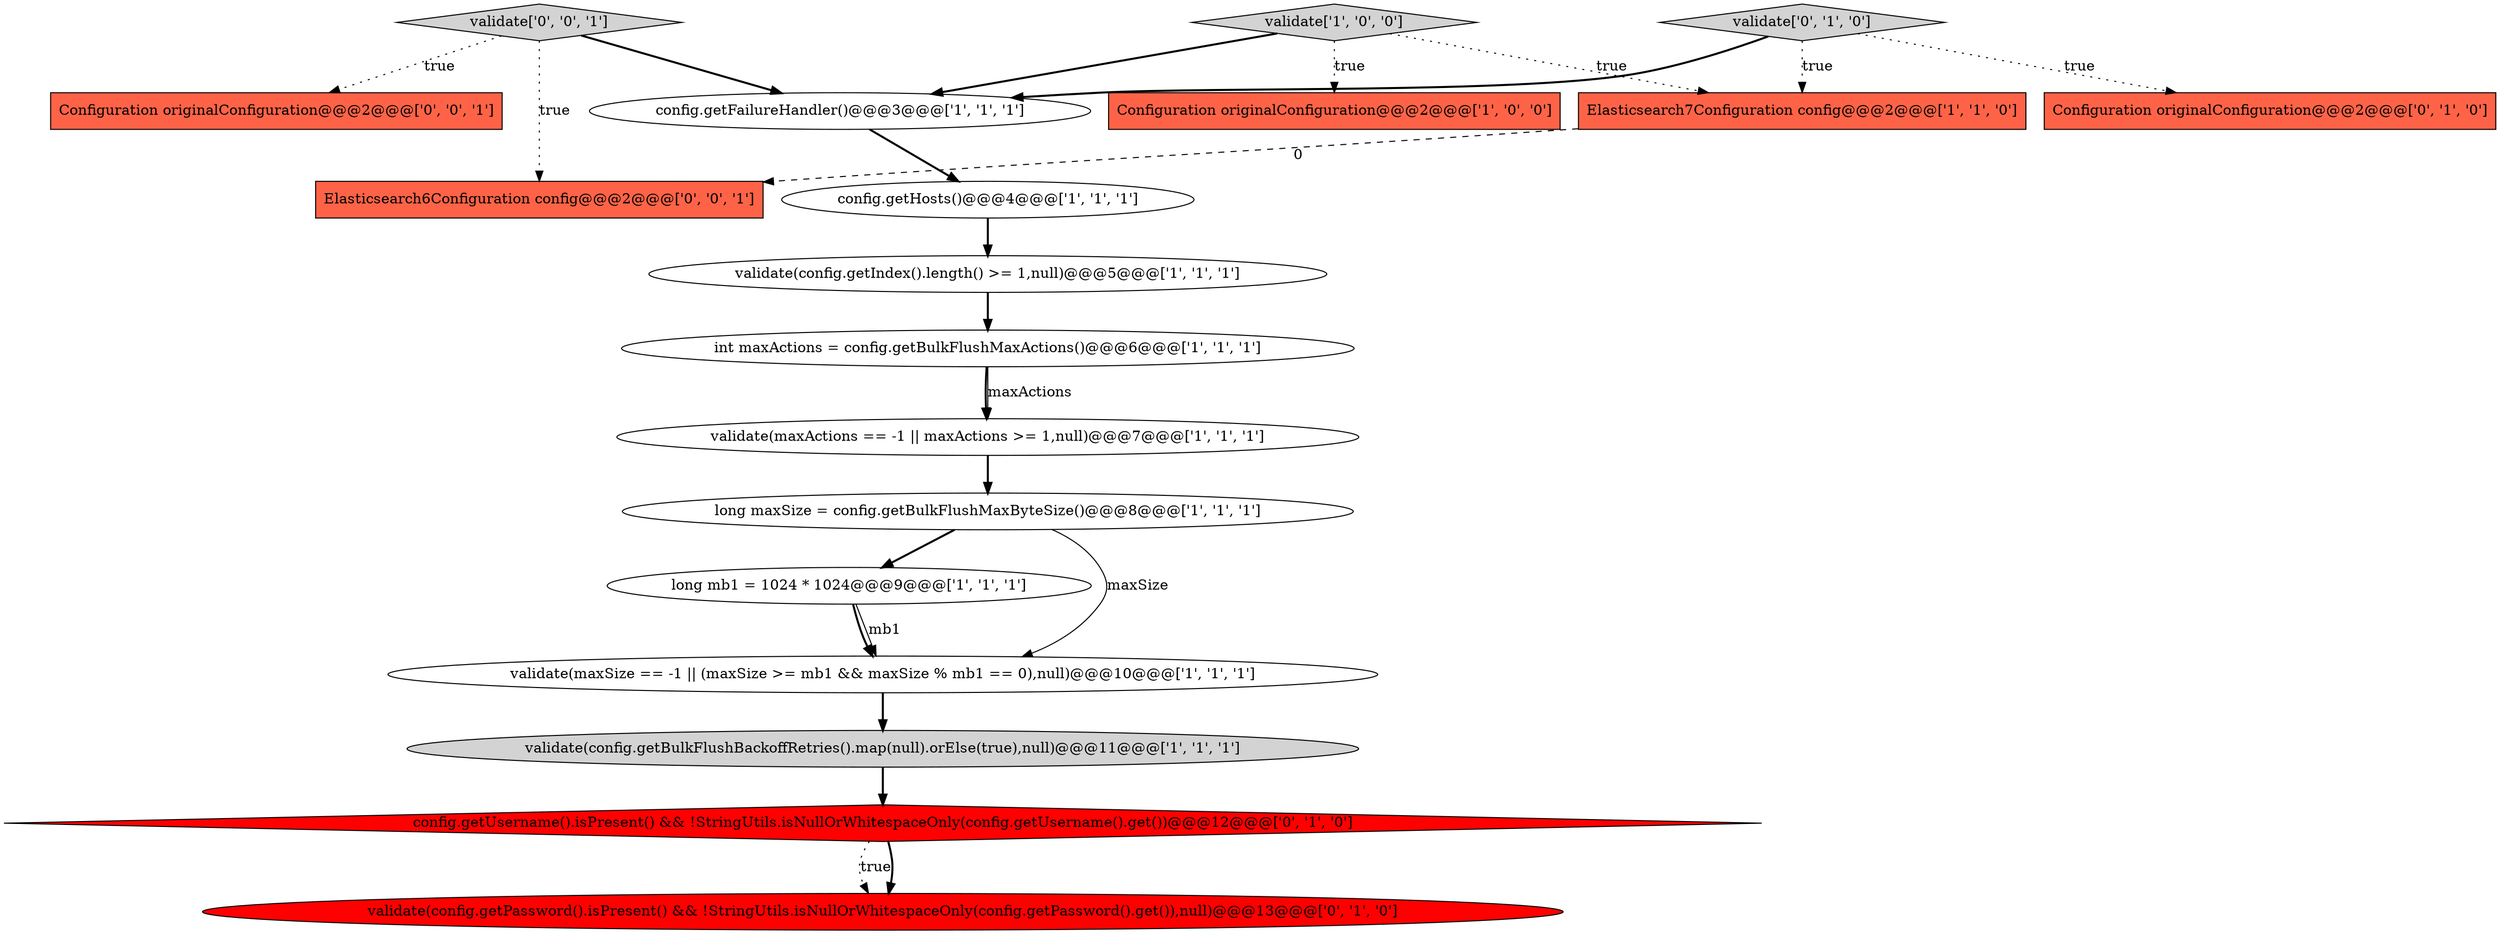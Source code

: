 digraph {
3 [style = filled, label = "validate(maxActions == -1 || maxActions >= 1,null)@@@7@@@['1', '1', '1']", fillcolor = white, shape = ellipse image = "AAA0AAABBB1BBB"];
15 [style = filled, label = "validate(config.getPassword().isPresent() && !StringUtils.isNullOrWhitespaceOnly(config.getPassword().get()),null)@@@13@@@['0', '1', '0']", fillcolor = red, shape = ellipse image = "AAA1AAABBB2BBB"];
16 [style = filled, label = "validate['0', '0', '1']", fillcolor = lightgray, shape = diamond image = "AAA0AAABBB3BBB"];
6 [style = filled, label = "int maxActions = config.getBulkFlushMaxActions()@@@6@@@['1', '1', '1']", fillcolor = white, shape = ellipse image = "AAA0AAABBB1BBB"];
8 [style = filled, label = "long mb1 = 1024 * 1024@@@9@@@['1', '1', '1']", fillcolor = white, shape = ellipse image = "AAA0AAABBB1BBB"];
17 [style = filled, label = "Configuration originalConfiguration@@@2@@@['0', '0', '1']", fillcolor = tomato, shape = box image = "AAA0AAABBB3BBB"];
4 [style = filled, label = "Configuration originalConfiguration@@@2@@@['1', '0', '0']", fillcolor = tomato, shape = box image = "AAA0AAABBB1BBB"];
2 [style = filled, label = "validate(config.getIndex().length() >= 1,null)@@@5@@@['1', '1', '1']", fillcolor = white, shape = ellipse image = "AAA0AAABBB1BBB"];
7 [style = filled, label = "long maxSize = config.getBulkFlushMaxByteSize()@@@8@@@['1', '1', '1']", fillcolor = white, shape = ellipse image = "AAA0AAABBB1BBB"];
9 [style = filled, label = "validate['1', '0', '0']", fillcolor = lightgray, shape = diamond image = "AAA0AAABBB1BBB"];
5 [style = filled, label = "config.getFailureHandler()@@@3@@@['1', '1', '1']", fillcolor = white, shape = ellipse image = "AAA0AAABBB1BBB"];
1 [style = filled, label = "validate(maxSize == -1 || (maxSize >= mb1 && maxSize % mb1 == 0),null)@@@10@@@['1', '1', '1']", fillcolor = white, shape = ellipse image = "AAA0AAABBB1BBB"];
12 [style = filled, label = "validate['0', '1', '0']", fillcolor = lightgray, shape = diamond image = "AAA0AAABBB2BBB"];
11 [style = filled, label = "validate(config.getBulkFlushBackoffRetries().map(null).orElse(true),null)@@@11@@@['1', '1', '1']", fillcolor = lightgray, shape = ellipse image = "AAA0AAABBB1BBB"];
18 [style = filled, label = "Elasticsearch6Configuration config@@@2@@@['0', '0', '1']", fillcolor = tomato, shape = box image = "AAA0AAABBB3BBB"];
14 [style = filled, label = "config.getUsername().isPresent() && !StringUtils.isNullOrWhitespaceOnly(config.getUsername().get())@@@12@@@['0', '1', '0']", fillcolor = red, shape = diamond image = "AAA1AAABBB2BBB"];
10 [style = filled, label = "Elasticsearch7Configuration config@@@2@@@['1', '1', '0']", fillcolor = tomato, shape = box image = "AAA0AAABBB1BBB"];
0 [style = filled, label = "config.getHosts()@@@4@@@['1', '1', '1']", fillcolor = white, shape = ellipse image = "AAA0AAABBB1BBB"];
13 [style = filled, label = "Configuration originalConfiguration@@@2@@@['0', '1', '0']", fillcolor = tomato, shape = box image = "AAA0AAABBB2BBB"];
6->3 [style = bold, label=""];
12->5 [style = bold, label=""];
11->14 [style = bold, label=""];
6->3 [style = solid, label="maxActions"];
2->6 [style = bold, label=""];
16->17 [style = dotted, label="true"];
0->2 [style = bold, label=""];
7->8 [style = bold, label=""];
1->11 [style = bold, label=""];
8->1 [style = bold, label=""];
14->15 [style = dotted, label="true"];
12->13 [style = dotted, label="true"];
12->10 [style = dotted, label="true"];
5->0 [style = bold, label=""];
3->7 [style = bold, label=""];
8->1 [style = solid, label="mb1"];
9->5 [style = bold, label=""];
16->5 [style = bold, label=""];
7->1 [style = solid, label="maxSize"];
9->4 [style = dotted, label="true"];
14->15 [style = bold, label=""];
9->10 [style = dotted, label="true"];
10->18 [style = dashed, label="0"];
16->18 [style = dotted, label="true"];
}
